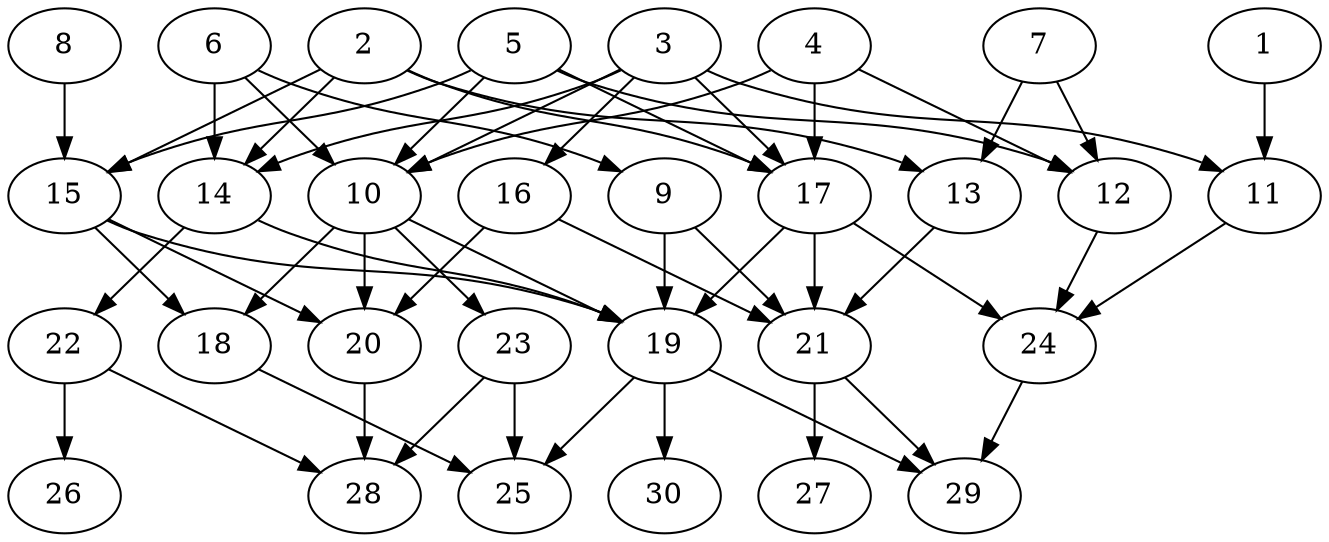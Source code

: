 // DAG automatically generated by daggen at Thu Oct  3 14:04:18 2019
// ./daggen --dot -n 30 --ccr 0.5 --fat 0.7 --regular 0.7 --density 0.5 --mindata 5242880 --maxdata 52428800 
digraph G {
  1 [size="64436224", alpha="0.20", expect_size="32218112"] 
  1 -> 11 [size ="32218112"]
  2 [size="74031104", alpha="0.03", expect_size="37015552"] 
  2 -> 13 [size ="37015552"]
  2 -> 14 [size ="37015552"]
  2 -> 15 [size ="37015552"]
  2 -> 17 [size ="37015552"]
  3 [size="28665856", alpha="0.12", expect_size="14332928"] 
  3 -> 10 [size ="14332928"]
  3 -> 11 [size ="14332928"]
  3 -> 14 [size ="14332928"]
  3 -> 16 [size ="14332928"]
  3 -> 17 [size ="14332928"]
  4 [size="48193536", alpha="0.20", expect_size="24096768"] 
  4 -> 10 [size ="24096768"]
  4 -> 12 [size ="24096768"]
  4 -> 17 [size ="24096768"]
  5 [size="88846336", alpha="0.13", expect_size="44423168"] 
  5 -> 10 [size ="44423168"]
  5 -> 12 [size ="44423168"]
  5 -> 15 [size ="44423168"]
  5 -> 17 [size ="44423168"]
  6 [size="27918336", alpha="0.15", expect_size="13959168"] 
  6 -> 9 [size ="13959168"]
  6 -> 10 [size ="13959168"]
  6 -> 14 [size ="13959168"]
  7 [size="38649856", alpha="0.19", expect_size="19324928"] 
  7 -> 12 [size ="19324928"]
  7 -> 13 [size ="19324928"]
  8 [size="79345664", alpha="0.07", expect_size="39672832"] 
  8 -> 15 [size ="39672832"]
  9 [size="31102976", alpha="0.02", expect_size="15551488"] 
  9 -> 19 [size ="15551488"]
  9 -> 21 [size ="15551488"]
  10 [size="55097344", alpha="0.03", expect_size="27548672"] 
  10 -> 18 [size ="27548672"]
  10 -> 19 [size ="27548672"]
  10 -> 20 [size ="27548672"]
  10 -> 23 [size ="27548672"]
  11 [size="88711168", alpha="0.09", expect_size="44355584"] 
  11 -> 24 [size ="44355584"]
  12 [size="86550528", alpha="0.07", expect_size="43275264"] 
  12 -> 24 [size ="43275264"]
  13 [size="99510272", alpha="0.17", expect_size="49755136"] 
  13 -> 21 [size ="49755136"]
  14 [size="61325312", alpha="0.05", expect_size="30662656"] 
  14 -> 19 [size ="30662656"]
  14 -> 22 [size ="30662656"]
  15 [size="60360704", alpha="0.02", expect_size="30180352"] 
  15 -> 18 [size ="30180352"]
  15 -> 19 [size ="30180352"]
  15 -> 20 [size ="30180352"]
  16 [size="28274688", alpha="0.13", expect_size="14137344"] 
  16 -> 20 [size ="14137344"]
  16 -> 21 [size ="14137344"]
  17 [size="98584576", alpha="0.06", expect_size="49292288"] 
  17 -> 19 [size ="49292288"]
  17 -> 21 [size ="49292288"]
  17 -> 24 [size ="49292288"]
  18 [size="93892608", alpha="0.12", expect_size="46946304"] 
  18 -> 25 [size ="46946304"]
  19 [size="30271488", alpha="0.02", expect_size="15135744"] 
  19 -> 25 [size ="15135744"]
  19 -> 29 [size ="15135744"]
  19 -> 30 [size ="15135744"]
  20 [size="41672704", alpha="0.00", expect_size="20836352"] 
  20 -> 28 [size ="20836352"]
  21 [size="53788672", alpha="0.10", expect_size="26894336"] 
  21 -> 27 [size ="26894336"]
  21 -> 29 [size ="26894336"]
  22 [size="94902272", alpha="0.13", expect_size="47451136"] 
  22 -> 26 [size ="47451136"]
  22 -> 28 [size ="47451136"]
  23 [size="33435648", alpha="0.00", expect_size="16717824"] 
  23 -> 25 [size ="16717824"]
  23 -> 28 [size ="16717824"]
  24 [size="21379072", alpha="0.15", expect_size="10689536"] 
  24 -> 29 [size ="10689536"]
  25 [size="43945984", alpha="0.07", expect_size="21972992"] 
  26 [size="54507520", alpha="0.02", expect_size="27253760"] 
  27 [size="23664640", alpha="0.03", expect_size="11832320"] 
  28 [size="52664320", alpha="0.19", expect_size="26332160"] 
  29 [size="16326656", alpha="0.19", expect_size="8163328"] 
  30 [size="25720832", alpha="0.09", expect_size="12860416"] 
}
